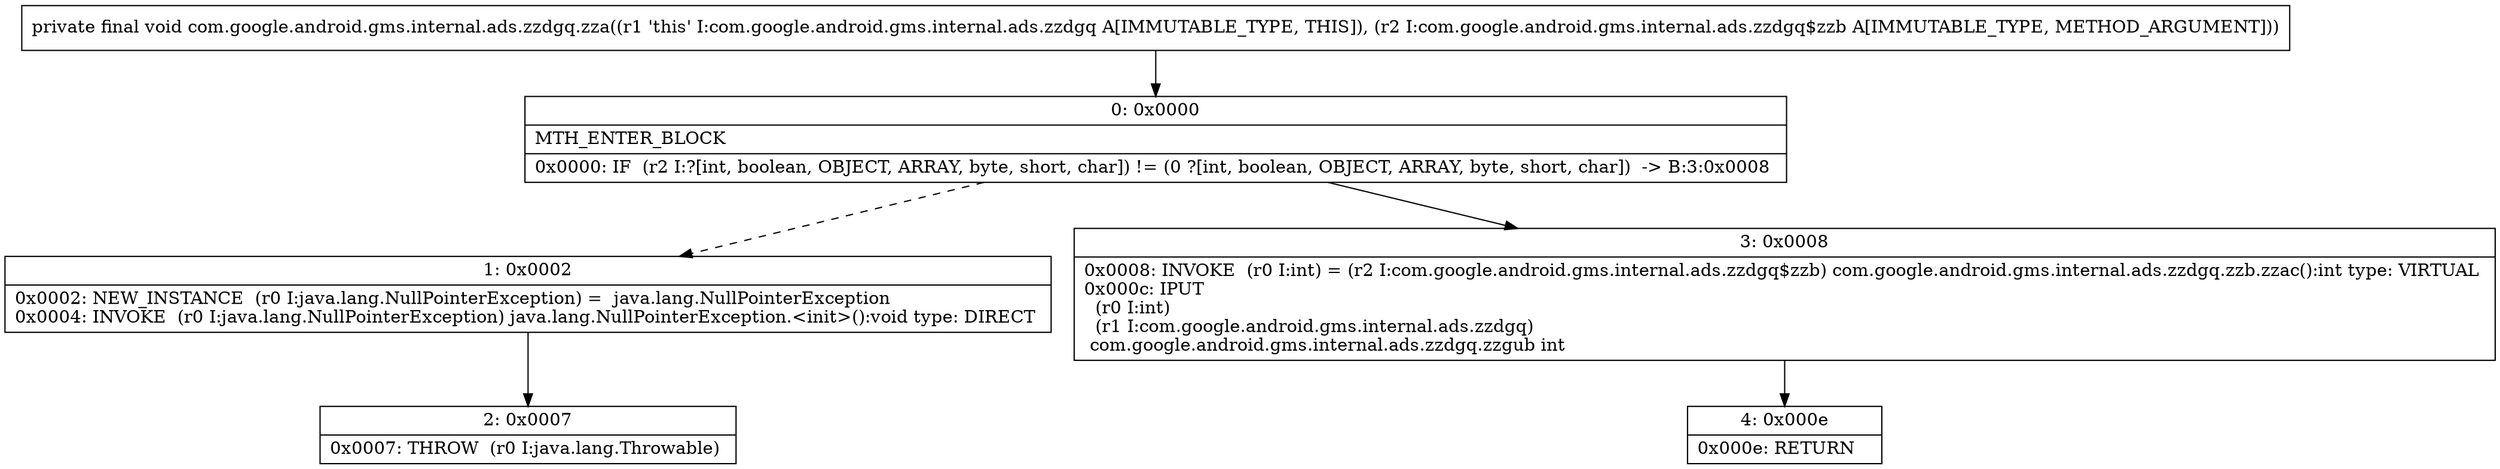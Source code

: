 digraph "CFG forcom.google.android.gms.internal.ads.zzdgq.zza(Lcom\/google\/android\/gms\/internal\/ads\/zzdgq$zzb;)V" {
Node_0 [shape=record,label="{0\:\ 0x0000|MTH_ENTER_BLOCK\l|0x0000: IF  (r2 I:?[int, boolean, OBJECT, ARRAY, byte, short, char]) != (0 ?[int, boolean, OBJECT, ARRAY, byte, short, char])  \-\> B:3:0x0008 \l}"];
Node_1 [shape=record,label="{1\:\ 0x0002|0x0002: NEW_INSTANCE  (r0 I:java.lang.NullPointerException) =  java.lang.NullPointerException \l0x0004: INVOKE  (r0 I:java.lang.NullPointerException) java.lang.NullPointerException.\<init\>():void type: DIRECT \l}"];
Node_2 [shape=record,label="{2\:\ 0x0007|0x0007: THROW  (r0 I:java.lang.Throwable) \l}"];
Node_3 [shape=record,label="{3\:\ 0x0008|0x0008: INVOKE  (r0 I:int) = (r2 I:com.google.android.gms.internal.ads.zzdgq$zzb) com.google.android.gms.internal.ads.zzdgq.zzb.zzac():int type: VIRTUAL \l0x000c: IPUT  \l  (r0 I:int)\l  (r1 I:com.google.android.gms.internal.ads.zzdgq)\l com.google.android.gms.internal.ads.zzdgq.zzgub int \l}"];
Node_4 [shape=record,label="{4\:\ 0x000e|0x000e: RETURN   \l}"];
MethodNode[shape=record,label="{private final void com.google.android.gms.internal.ads.zzdgq.zza((r1 'this' I:com.google.android.gms.internal.ads.zzdgq A[IMMUTABLE_TYPE, THIS]), (r2 I:com.google.android.gms.internal.ads.zzdgq$zzb A[IMMUTABLE_TYPE, METHOD_ARGUMENT])) }"];
MethodNode -> Node_0;
Node_0 -> Node_1[style=dashed];
Node_0 -> Node_3;
Node_1 -> Node_2;
Node_3 -> Node_4;
}

